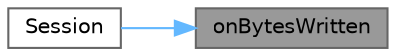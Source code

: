 digraph "onBytesWritten"
{
 // LATEX_PDF_SIZE
  bgcolor="transparent";
  edge [fontname=Helvetica,fontsize=10,labelfontname=Helvetica,labelfontsize=10];
  node [fontname=Helvetica,fontsize=10,shape=box,height=0.2,width=0.4];
  rankdir="RL";
  Node1 [id="Node000001",label="onBytesWritten",height=0.2,width=0.4,color="gray40", fillcolor="grey60", style="filled", fontcolor="black",tooltip="处理字节写入。"];
  Node1 -> Node2 [id="edge1_Node000001_Node000002",dir="back",color="steelblue1",style="solid",tooltip=" "];
  Node2 [id="Node000002",label="Session",height=0.2,width=0.4,color="grey40", fillcolor="white", style="filled",URL="$class_j_q_http_server_1_1_session.html#acf070f2776d0b98d0a2b644b50cab4a3",tooltip="构造函数。"];
}
